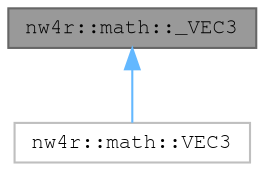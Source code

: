 digraph "nw4r::math::_VEC3"
{
 // LATEX_PDF_SIZE
  bgcolor="transparent";
  edge [fontname=FreeMono,fontsize=10,labelfontname=FreeMono,labelfontsize=10];
  node [fontname=FreeMono,fontsize=10,shape=box,height=0.2,width=0.4];
  Node1 [label="nw4r::math::_VEC3",height=0.2,width=0.4,color="gray40", fillcolor="grey60", style="filled", fontcolor="black",tooltip=" "];
  Node1 -> Node2 [dir="back",color="steelblue1",style="solid"];
  Node2 [label="nw4r::math::VEC3",height=0.2,width=0.4,color="grey75", fillcolor="white", style="filled",URL="$structnw4r_1_1math_1_1_v_e_c3.html",tooltip=" "];
}
